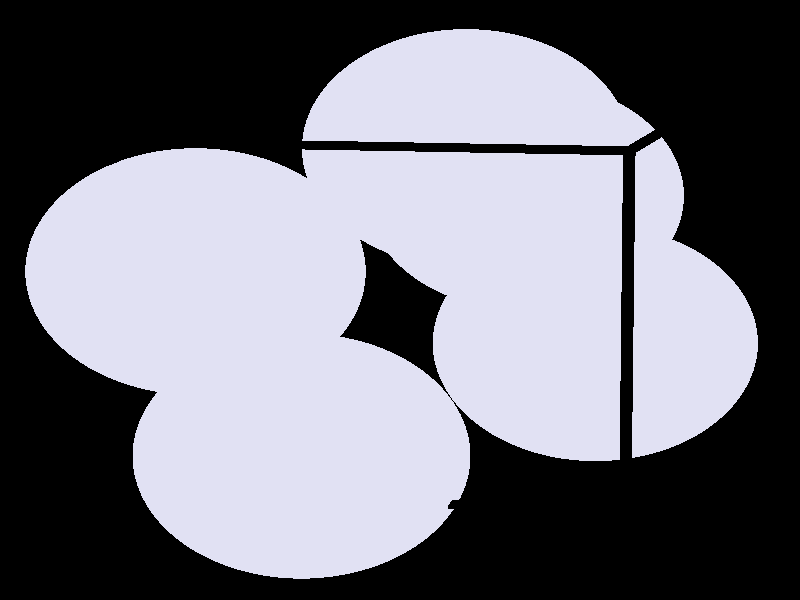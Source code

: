 #include "colors.inc"
#include "finish.inc"

global_settings {assumed_gamma 1 max_trace_level 6}
background {color White transmit 1.0}
camera {perspective
  right -6.42*x up 6.64*y
  direction 50.00*z
  location <0,0,50.00> look_at <0,0,0>}


light_source {<  2.00,   3.00,  40.00> color White
  area_light <0.70, 0, 0>, <0, 0.70, 0>, 3, 3
  adaptive 1 jitter}
// no fog
#declare simple = finish {phong 0.7}
#declare pale = finish {ambient 0.5 diffuse 0.85 roughness 0.001 specular 0.200 }
#declare intermediate = finish {ambient 0.3 diffuse 0.6 specular 0.1 roughness 0.04}
#declare vmd = finish {ambient 0.0 diffuse 0.65 phong 0.1 phong_size 40.0 specular 0.5 }
#declare jmol = finish {ambient 0.2 diffuse 0.6 specular 1 roughness 0.001 metallic}
#declare ase2 = finish {ambient 0.05 brilliance 3 diffuse 0.6 metallic specular 0.7 roughness 0.04 reflection 0.15}
#declare ase3 = finish {ambient 0.15 brilliance 2 diffuse 0.6 metallic specular 1.0 roughness 0.001 reflection 0.0}
#declare glass = finish {ambient 0.05 diffuse 0.3 specular 1.0 roughness 0.001}
#declare glass2 = finish {ambient 0.01 diffuse 0.3 specular 1.0 reflection 0.25 roughness 0.001}
#declare Rcell = 0.050;
#declare Rbond = 0.100;

#macro atom(LOC, R, COL, TRANS, FIN)
  sphere{LOC, R texture{pigment{color COL transmit TRANS} finish{FIN}}}
#end
#macro constrain(LOC, R, COL, TRANS FIN)
union{torus{R, Rcell rotate 45*z texture{pigment{color COL transmit TRANS} finish{FIN}}}
     torus{R, Rcell rotate -45*z texture{pigment{color COL transmit TRANS} finish{FIN}}}
     translate LOC}
#end

cylinder {< -2.35,  -2.21,  -1.41>, < -1.45,  -1.46,  -6.12>, Rcell pigment {Black}}
cylinder {< -2.34,   1.78,  -0.76>, < -1.44,   2.54,  -5.47>, Rcell pigment {Black}}
cylinder {<  1.84,   1.65,   0.01>, <  2.74,   2.40,  -4.70>, Rcell pigment {Black}}
cylinder {<  1.83,  -2.35,  -0.63>, <  2.73,  -1.59,  -5.34>, Rcell pigment {Black}}
cylinder {< -2.35,  -2.21,  -1.41>, < -2.34,   1.78,  -0.76>, Rcell pigment {Black}}
cylinder {< -1.45,  -1.46,  -6.12>, < -1.44,   2.54,  -5.47>, Rcell pigment {Black}}
cylinder {<  2.73,  -1.59,  -5.34>, <  2.74,   2.40,  -4.70>, Rcell pigment {Black}}
cylinder {<  1.83,  -2.35,  -0.63>, <  1.84,   1.65,   0.01>, Rcell pigment {Black}}
cylinder {< -2.35,  -2.21,  -1.41>, <  1.83,  -2.35,  -0.63>, Rcell pigment {Black}}
cylinder {< -1.45,  -1.46,  -6.12>, <  2.73,  -1.59,  -5.34>, Rcell pigment {Black}}
cylinder {< -1.44,   2.54,  -5.47>, <  2.74,   2.40,  -4.70>, Rcell pigment {Black}}
cylinder {< -2.34,   1.78,  -0.76>, <  1.84,   1.65,   0.01>, Rcell pigment {Black}}
atom(<  0.56,   1.77,  -2.75>, 1.39, rgb <0.75, 0.75, 0.90>, 0.0, ase2) // #0
atom(<  1.10,   1.26,  -4.67>, 1.39, rgb <0.75, 0.75, 0.90>, 0.0, ase2) // #1
atom(< -0.81,  -1.77,  -1.28>, 1.39, rgb <0.75, 0.75, 0.90>, 0.0, ase2) // #2
atom(< -1.67,   0.32,  -0.92>, 1.39, rgb <0.75, 0.75, 0.90>, 0.0, ase2) // #3
atom(<  1.67,  -0.51,  -3.31>, 1.39, rgb <0.75, 0.75, 0.90>, 0.0, ase2) // #4

// no constraints
